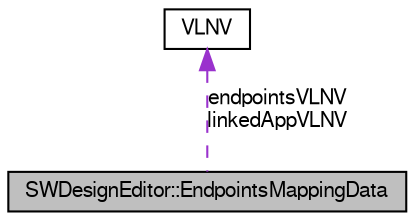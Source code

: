digraph G
{
  bgcolor="transparent";
  edge [fontname="FreeSans",fontsize=10,labelfontname="FreeSans",labelfontsize=10];
  node [fontname="FreeSans",fontsize=10,shape=record];
  Node1 [label="SWDesignEditor::EndpointsMappingData",height=0.2,width=0.4,color="black", fillcolor="grey75", style="filled" fontcolor="black"];
  Node2 -> Node1 [dir=back,color="darkorchid3",fontsize=10,style="dashed",label="endpointsVLNV\nlinkedAppVLNV",fontname="FreeSans"];
  Node2 [label="VLNV",height=0.2,width=0.4,color="black",URL="$class_v_l_n_v.html",tooltip="The class to hold VLNV information of a single IP-XACT document."];
}
